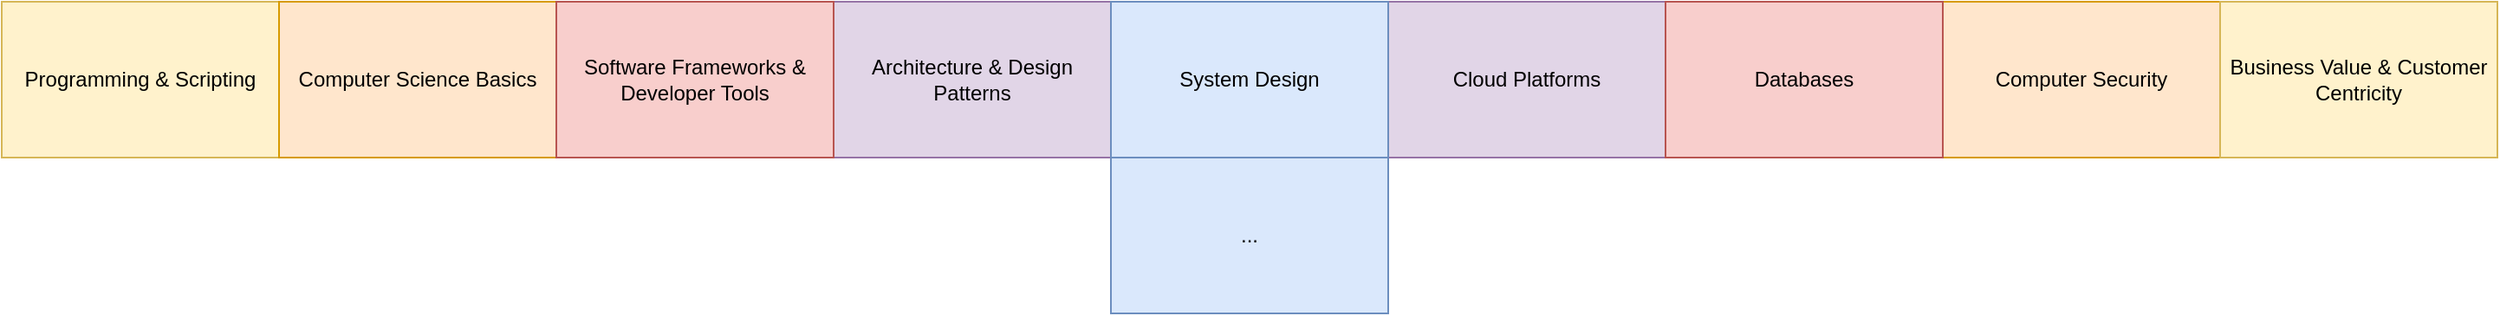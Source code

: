 <mxfile version="21.6.1" type="device">
  <diagram id="rMvdf8qOIr-5ktG2nBTj" name="Page-1">
    <mxGraphModel dx="2403" dy="1098" grid="1" gridSize="10" guides="1" tooltips="1" connect="1" arrows="1" fold="1" page="1" pageScale="1" pageWidth="850" pageHeight="1100" background="#ffffff" math="0" shadow="0">
      <root>
        <mxCell id="0" />
        <mxCell id="1" parent="0" />
        <mxCell id="KGi8-4T1SCaVCmAp8pCe-1" value="Programming &amp;amp; Scripting" style="rounded=0;whiteSpace=wrap;html=1;fillColor=#fff2cc;strokeColor=#d6b656;" parent="1" vertex="1">
          <mxGeometry x="-90" y="430" width="160" height="90" as="geometry" />
        </mxCell>
        <mxCell id="KGi8-4T1SCaVCmAp8pCe-2" value="Architecture &amp;amp; Design Patterns" style="rounded=0;whiteSpace=wrap;html=1;fillColor=#e1d5e7;strokeColor=#9673a6;" parent="1" vertex="1">
          <mxGeometry x="390" y="430" width="160" height="90" as="geometry" />
        </mxCell>
        <mxCell id="KGi8-4T1SCaVCmAp8pCe-3" value="Computer Security" style="rounded=0;whiteSpace=wrap;html=1;fillColor=#ffe6cc;strokeColor=#d79b00;" parent="1" vertex="1">
          <mxGeometry x="1030" y="430" width="160" height="90" as="geometry" />
        </mxCell>
        <mxCell id="KGi8-4T1SCaVCmAp8pCe-7" value="Cloud Platforms" style="rounded=0;whiteSpace=wrap;html=1;fillColor=#e1d5e7;strokeColor=#9673a6;" parent="1" vertex="1">
          <mxGeometry x="710" y="430" width="160" height="90" as="geometry" />
        </mxCell>
        <mxCell id="KGi8-4T1SCaVCmAp8pCe-8" value="Business Value &amp;amp; Customer Centricity" style="rounded=0;whiteSpace=wrap;html=1;fillColor=#fff2cc;strokeColor=#d6b656;" parent="1" vertex="1">
          <mxGeometry x="1190" y="430" width="160" height="90" as="geometry" />
        </mxCell>
        <mxCell id="iDwtIqG1vuOme2gipTEX-1" value="Computer Science Basics" style="rounded=0;whiteSpace=wrap;html=1;fillColor=#ffe6cc;strokeColor=#d79b00;" vertex="1" parent="1">
          <mxGeometry x="70" y="430" width="160" height="90" as="geometry" />
        </mxCell>
        <mxCell id="iDwtIqG1vuOme2gipTEX-2" value="System Design" style="rounded=0;whiteSpace=wrap;html=1;fillColor=#dae8fc;strokeColor=#6c8ebf;" vertex="1" parent="1">
          <mxGeometry x="550" y="430" width="160" height="90" as="geometry" />
        </mxCell>
        <mxCell id="iDwtIqG1vuOme2gipTEX-3" value="Databases" style="rounded=0;whiteSpace=wrap;html=1;fillColor=#f8cecc;strokeColor=#b85450;" vertex="1" parent="1">
          <mxGeometry x="870" y="430" width="160" height="90" as="geometry" />
        </mxCell>
        <mxCell id="iDwtIqG1vuOme2gipTEX-4" value="Software Frameworks &amp;amp; Developer Tools" style="rounded=0;whiteSpace=wrap;html=1;fillColor=#f8cecc;strokeColor=#b85450;" vertex="1" parent="1">
          <mxGeometry x="230" y="430" width="160" height="90" as="geometry" />
        </mxCell>
        <mxCell id="iDwtIqG1vuOme2gipTEX-7" value="..." style="rounded=0;whiteSpace=wrap;html=1;fillColor=#dae8fc;strokeColor=#6c8ebf;" vertex="1" parent="1">
          <mxGeometry x="550" y="520" width="160" height="90" as="geometry" />
        </mxCell>
      </root>
    </mxGraphModel>
  </diagram>
</mxfile>
